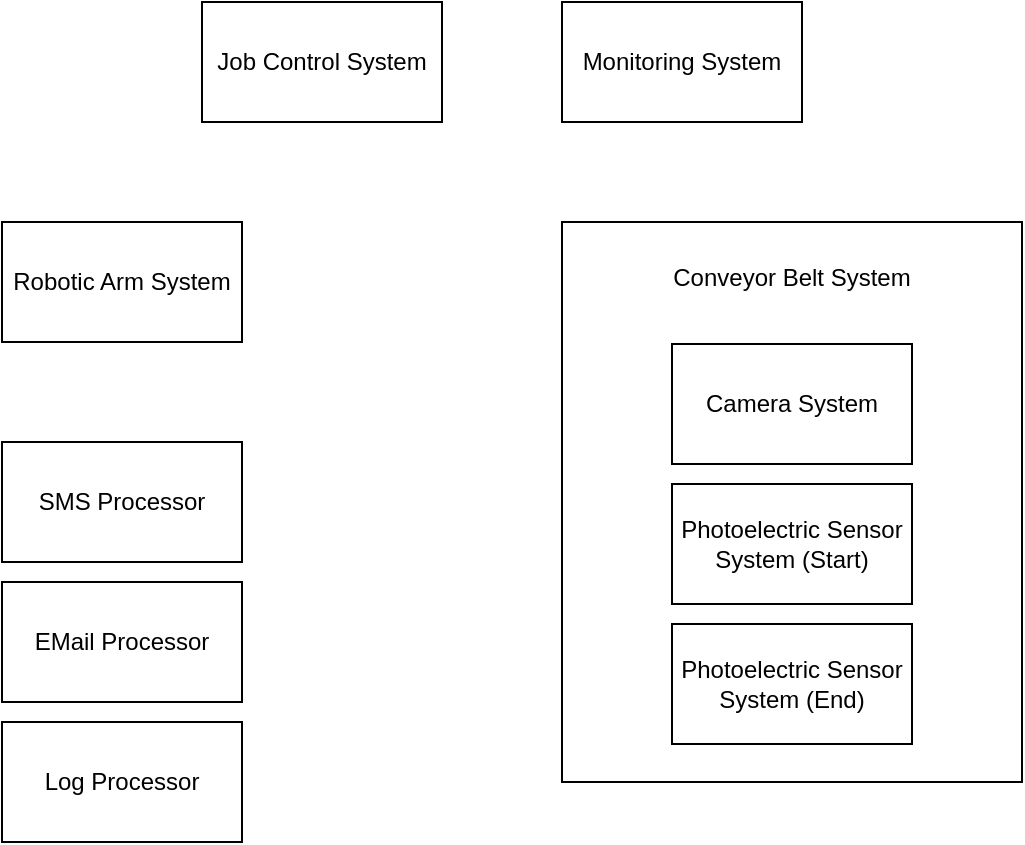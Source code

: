 <mxfile version="24.6.2" type="device">
  <diagram name="Seite-1" id="eeHlrKDaATe0Gx07FJ2X">
    <mxGraphModel dx="936" dy="511" grid="1" gridSize="10" guides="1" tooltips="1" connect="1" arrows="1" fold="1" page="1" pageScale="1" pageWidth="827" pageHeight="1169" math="0" shadow="0">
      <root>
        <mxCell id="0" />
        <mxCell id="1" parent="0" />
        <mxCell id="LB5xCRc0om4zC5dP7ISU-1" value="Job Control System" style="rounded=0;whiteSpace=wrap;html=1;" vertex="1" parent="1">
          <mxGeometry x="190" y="120" width="120" height="60" as="geometry" />
        </mxCell>
        <mxCell id="LB5xCRc0om4zC5dP7ISU-2" value="Monitoring System" style="rounded=0;whiteSpace=wrap;html=1;" vertex="1" parent="1">
          <mxGeometry x="370" y="120" width="120" height="60" as="geometry" />
        </mxCell>
        <mxCell id="LB5xCRc0om4zC5dP7ISU-3" value="Robotic Arm System" style="rounded=0;whiteSpace=wrap;html=1;" vertex="1" parent="1">
          <mxGeometry x="90" y="230" width="120" height="60" as="geometry" />
        </mxCell>
        <mxCell id="LB5xCRc0om4zC5dP7ISU-4" value="&lt;div&gt;&lt;br&gt;&lt;/div&gt;Conveyor Belt System" style="rounded=0;whiteSpace=wrap;html=1;verticalAlign=top;" vertex="1" parent="1">
          <mxGeometry x="370" y="230" width="230" height="280" as="geometry" />
        </mxCell>
        <mxCell id="LB5xCRc0om4zC5dP7ISU-5" value="Camera System" style="rounded=0;whiteSpace=wrap;html=1;" vertex="1" parent="1">
          <mxGeometry x="425" y="291" width="120" height="60" as="geometry" />
        </mxCell>
        <mxCell id="LB5xCRc0om4zC5dP7ISU-6" value="Photoelectric Sensor System (Start)" style="rounded=0;whiteSpace=wrap;html=1;" vertex="1" parent="1">
          <mxGeometry x="425" y="361" width="120" height="60" as="geometry" />
        </mxCell>
        <mxCell id="LB5xCRc0om4zC5dP7ISU-7" value="Photoelectric Sensor System (End)" style="rounded=0;whiteSpace=wrap;html=1;" vertex="1" parent="1">
          <mxGeometry x="425" y="431" width="120" height="60" as="geometry" />
        </mxCell>
        <mxCell id="LB5xCRc0om4zC5dP7ISU-8" value="SMS Processor" style="rounded=0;whiteSpace=wrap;html=1;" vertex="1" parent="1">
          <mxGeometry x="90" y="340" width="120" height="60" as="geometry" />
        </mxCell>
        <mxCell id="LB5xCRc0om4zC5dP7ISU-9" value="EMail Processor" style="rounded=0;whiteSpace=wrap;html=1;" vertex="1" parent="1">
          <mxGeometry x="90" y="410" width="120" height="60" as="geometry" />
        </mxCell>
        <mxCell id="LB5xCRc0om4zC5dP7ISU-10" value="Log Processor" style="rounded=0;whiteSpace=wrap;html=1;" vertex="1" parent="1">
          <mxGeometry x="90" y="480" width="120" height="60" as="geometry" />
        </mxCell>
      </root>
    </mxGraphModel>
  </diagram>
</mxfile>
